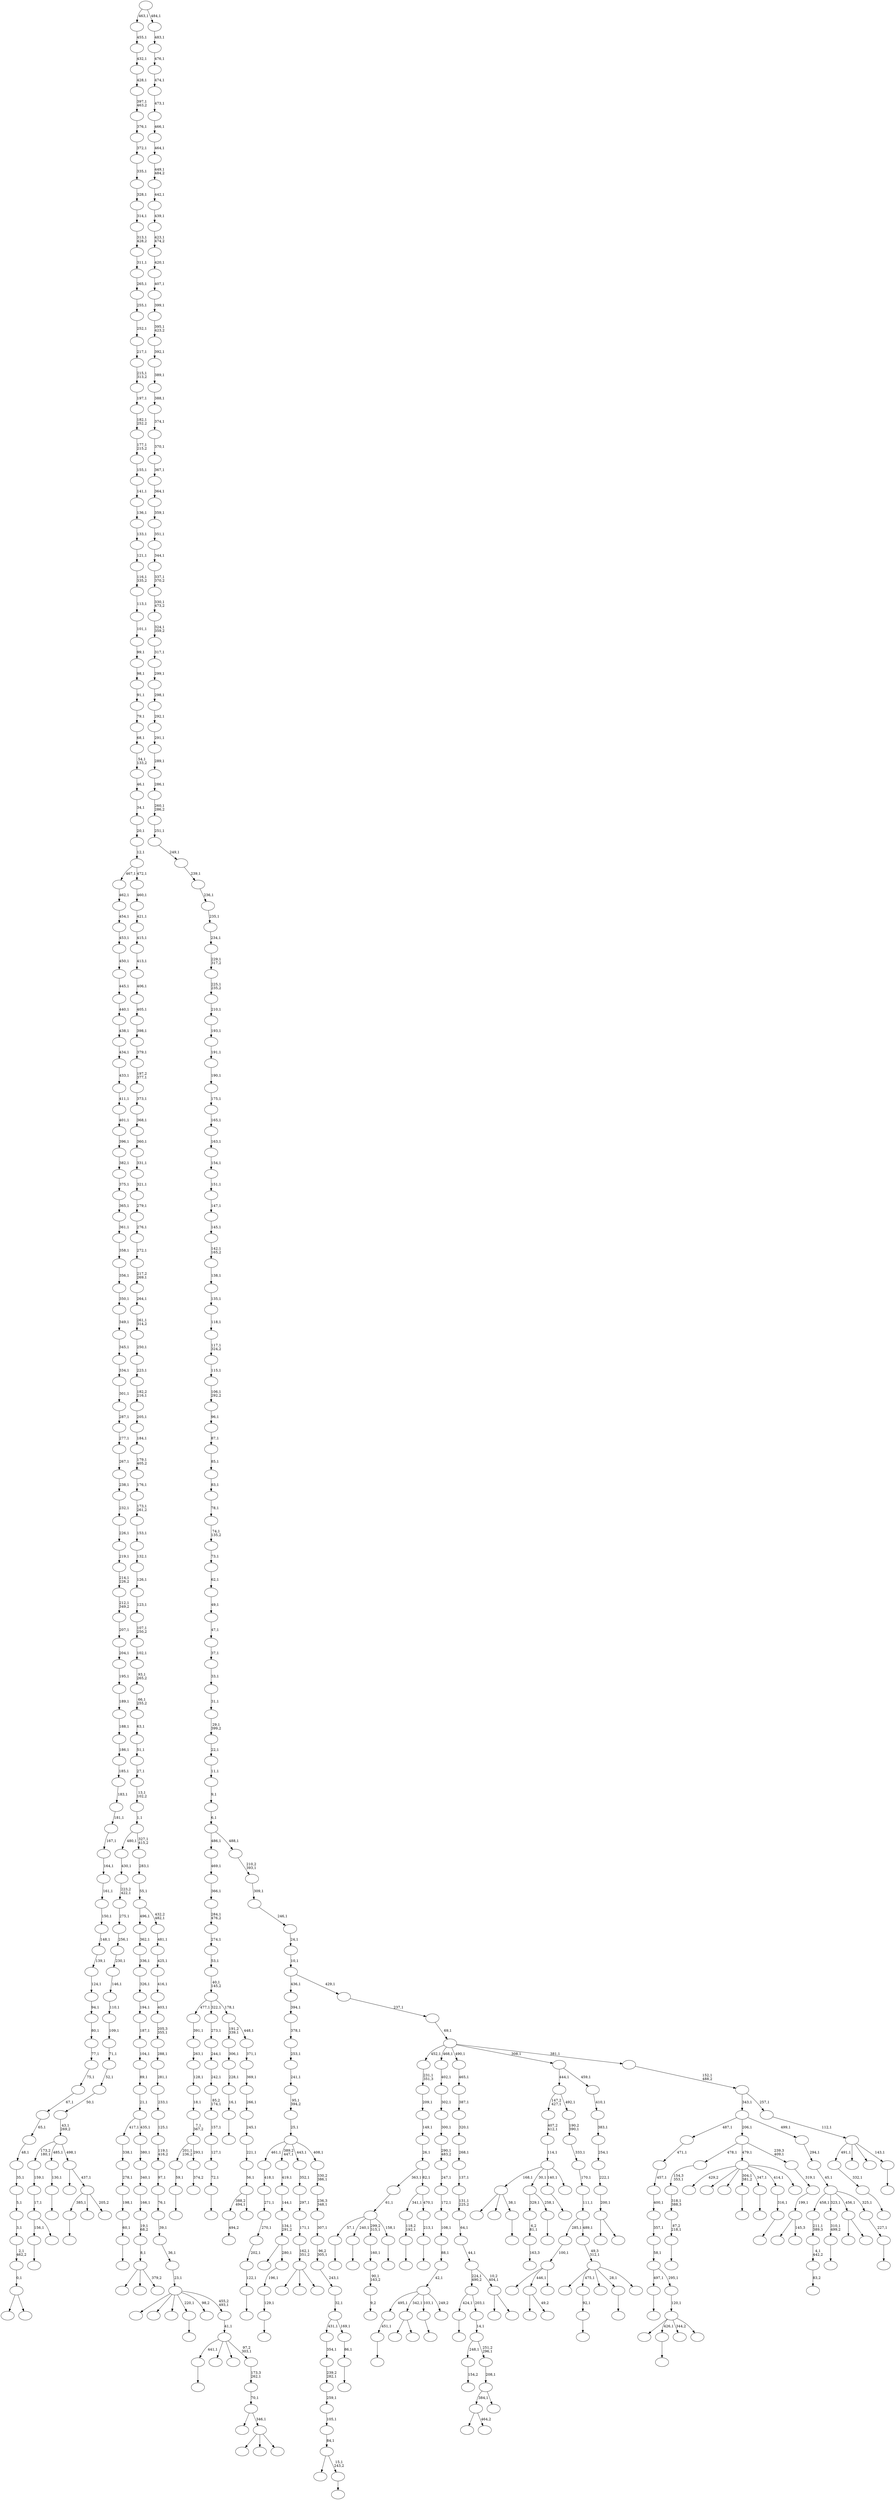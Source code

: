 digraph T {
	600 [label=""]
	599 [label=""]
	598 [label=""]
	597 [label=""]
	596 [label=""]
	595 [label=""]
	594 [label=""]
	593 [label=""]
	592 [label=""]
	591 [label=""]
	590 [label=""]
	589 [label=""]
	588 [label=""]
	587 [label=""]
	586 [label=""]
	585 [label=""]
	584 [label=""]
	583 [label=""]
	582 [label=""]
	581 [label=""]
	580 [label=""]
	579 [label=""]
	578 [label=""]
	577 [label=""]
	576 [label=""]
	575 [label=""]
	574 [label=""]
	573 [label=""]
	572 [label=""]
	571 [label=""]
	570 [label=""]
	569 [label=""]
	568 [label=""]
	567 [label=""]
	566 [label=""]
	565 [label=""]
	564 [label=""]
	563 [label=""]
	562 [label=""]
	561 [label=""]
	560 [label=""]
	559 [label=""]
	558 [label=""]
	557 [label=""]
	556 [label=""]
	555 [label=""]
	554 [label=""]
	553 [label=""]
	552 [label=""]
	551 [label=""]
	550 [label=""]
	549 [label=""]
	548 [label=""]
	547 [label=""]
	546 [label=""]
	545 [label=""]
	544 [label=""]
	543 [label=""]
	542 [label=""]
	541 [label=""]
	540 [label=""]
	539 [label=""]
	538 [label=""]
	537 [label=""]
	536 [label=""]
	535 [label=""]
	534 [label=""]
	533 [label=""]
	532 [label=""]
	531 [label=""]
	530 [label=""]
	529 [label=""]
	528 [label=""]
	527 [label=""]
	526 [label=""]
	525 [label=""]
	524 [label=""]
	523 [label=""]
	522 [label=""]
	521 [label=""]
	520 [label=""]
	519 [label=""]
	518 [label=""]
	517 [label=""]
	516 [label=""]
	515 [label=""]
	514 [label=""]
	513 [label=""]
	512 [label=""]
	511 [label=""]
	510 [label=""]
	509 [label=""]
	508 [label=""]
	507 [label=""]
	506 [label=""]
	505 [label=""]
	504 [label=""]
	503 [label=""]
	502 [label=""]
	501 [label=""]
	500 [label=""]
	499 [label=""]
	498 [label=""]
	497 [label=""]
	496 [label=""]
	495 [label=""]
	494 [label=""]
	493 [label=""]
	492 [label=""]
	491 [label=""]
	490 [label=""]
	489 [label=""]
	488 [label=""]
	487 [label=""]
	486 [label=""]
	485 [label=""]
	484 [label=""]
	483 [label=""]
	482 [label=""]
	481 [label=""]
	480 [label=""]
	479 [label=""]
	478 [label=""]
	477 [label=""]
	476 [label=""]
	475 [label=""]
	474 [label=""]
	473 [label=""]
	472 [label=""]
	471 [label=""]
	470 [label=""]
	469 [label=""]
	468 [label=""]
	467 [label=""]
	466 [label=""]
	465 [label=""]
	464 [label=""]
	463 [label=""]
	462 [label=""]
	461 [label=""]
	460 [label=""]
	459 [label=""]
	458 [label=""]
	457 [label=""]
	456 [label=""]
	455 [label=""]
	454 [label=""]
	453 [label=""]
	452 [label=""]
	451 [label=""]
	450 [label=""]
	449 [label=""]
	448 [label=""]
	447 [label=""]
	446 [label=""]
	445 [label=""]
	444 [label=""]
	443 [label=""]
	442 [label=""]
	441 [label=""]
	440 [label=""]
	439 [label=""]
	438 [label=""]
	437 [label=""]
	436 [label=""]
	435 [label=""]
	434 [label=""]
	433 [label=""]
	432 [label=""]
	431 [label=""]
	430 [label=""]
	429 [label=""]
	428 [label=""]
	427 [label=""]
	426 [label=""]
	425 [label=""]
	424 [label=""]
	423 [label=""]
	422 [label=""]
	421 [label=""]
	420 [label=""]
	419 [label=""]
	418 [label=""]
	417 [label=""]
	416 [label=""]
	415 [label=""]
	414 [label=""]
	413 [label=""]
	412 [label=""]
	411 [label=""]
	410 [label=""]
	409 [label=""]
	408 [label=""]
	407 [label=""]
	406 [label=""]
	405 [label=""]
	404 [label=""]
	403 [label=""]
	402 [label=""]
	401 [label=""]
	400 [label=""]
	399 [label=""]
	398 [label=""]
	397 [label=""]
	396 [label=""]
	395 [label=""]
	394 [label=""]
	393 [label=""]
	392 [label=""]
	391 [label=""]
	390 [label=""]
	389 [label=""]
	388 [label=""]
	387 [label=""]
	386 [label=""]
	385 [label=""]
	384 [label=""]
	383 [label=""]
	382 [label=""]
	381 [label=""]
	380 [label=""]
	379 [label=""]
	378 [label=""]
	377 [label=""]
	376 [label=""]
	375 [label=""]
	374 [label=""]
	373 [label=""]
	372 [label=""]
	371 [label=""]
	370 [label=""]
	369 [label=""]
	368 [label=""]
	367 [label=""]
	366 [label=""]
	365 [label=""]
	364 [label=""]
	363 [label=""]
	362 [label=""]
	361 [label=""]
	360 [label=""]
	359 [label=""]
	358 [label=""]
	357 [label=""]
	356 [label=""]
	355 [label=""]
	354 [label=""]
	353 [label=""]
	352 [label=""]
	351 [label=""]
	350 [label=""]
	349 [label=""]
	348 [label=""]
	347 [label=""]
	346 [label=""]
	345 [label=""]
	344 [label=""]
	343 [label=""]
	342 [label=""]
	341 [label=""]
	340 [label=""]
	339 [label=""]
	338 [label=""]
	337 [label=""]
	336 [label=""]
	335 [label=""]
	334 [label=""]
	333 [label=""]
	332 [label=""]
	331 [label=""]
	330 [label=""]
	329 [label=""]
	328 [label=""]
	327 [label=""]
	326 [label=""]
	325 [label=""]
	324 [label=""]
	323 [label=""]
	322 [label=""]
	321 [label=""]
	320 [label=""]
	319 [label=""]
	318 [label=""]
	317 [label=""]
	316 [label=""]
	315 [label=""]
	314 [label=""]
	313 [label=""]
	312 [label=""]
	311 [label=""]
	310 [label=""]
	309 [label=""]
	308 [label=""]
	307 [label=""]
	306 [label=""]
	305 [label=""]
	304 [label=""]
	303 [label=""]
	302 [label=""]
	301 [label=""]
	300 [label=""]
	299 [label=""]
	298 [label=""]
	297 [label=""]
	296 [label=""]
	295 [label=""]
	294 [label=""]
	293 [label=""]
	292 [label=""]
	291 [label=""]
	290 [label=""]
	289 [label=""]
	288 [label=""]
	287 [label=""]
	286 [label=""]
	285 [label=""]
	284 [label=""]
	283 [label=""]
	282 [label=""]
	281 [label=""]
	280 [label=""]
	279 [label=""]
	278 [label=""]
	277 [label=""]
	276 [label=""]
	275 [label=""]
	274 [label=""]
	273 [label=""]
	272 [label=""]
	271 [label=""]
	270 [label=""]
	269 [label=""]
	268 [label=""]
	267 [label=""]
	266 [label=""]
	265 [label=""]
	264 [label=""]
	263 [label=""]
	262 [label=""]
	261 [label=""]
	260 [label=""]
	259 [label=""]
	258 [label=""]
	257 [label=""]
	256 [label=""]
	255 [label=""]
	254 [label=""]
	253 [label=""]
	252 [label=""]
	251 [label=""]
	250 [label=""]
	249 [label=""]
	248 [label=""]
	247 [label=""]
	246 [label=""]
	245 [label=""]
	244 [label=""]
	243 [label=""]
	242 [label=""]
	241 [label=""]
	240 [label=""]
	239 [label=""]
	238 [label=""]
	237 [label=""]
	236 [label=""]
	235 [label=""]
	234 [label=""]
	233 [label=""]
	232 [label=""]
	231 [label=""]
	230 [label=""]
	229 [label=""]
	228 [label=""]
	227 [label=""]
	226 [label=""]
	225 [label=""]
	224 [label=""]
	223 [label=""]
	222 [label=""]
	221 [label=""]
	220 [label=""]
	219 [label=""]
	218 [label=""]
	217 [label=""]
	216 [label=""]
	215 [label=""]
	214 [label=""]
	213 [label=""]
	212 [label=""]
	211 [label=""]
	210 [label=""]
	209 [label=""]
	208 [label=""]
	207 [label=""]
	206 [label=""]
	205 [label=""]
	204 [label=""]
	203 [label=""]
	202 [label=""]
	201 [label=""]
	200 [label=""]
	199 [label=""]
	198 [label=""]
	197 [label=""]
	196 [label=""]
	195 [label=""]
	194 [label=""]
	193 [label=""]
	192 [label=""]
	191 [label=""]
	190 [label=""]
	189 [label=""]
	188 [label=""]
	187 [label=""]
	186 [label=""]
	185 [label=""]
	184 [label=""]
	183 [label=""]
	182 [label=""]
	181 [label=""]
	180 [label=""]
	179 [label=""]
	178 [label=""]
	177 [label=""]
	176 [label=""]
	175 [label=""]
	174 [label=""]
	173 [label=""]
	172 [label=""]
	171 [label=""]
	170 [label=""]
	169 [label=""]
	168 [label=""]
	167 [label=""]
	166 [label=""]
	165 [label=""]
	164 [label=""]
	163 [label=""]
	162 [label=""]
	161 [label=""]
	160 [label=""]
	159 [label=""]
	158 [label=""]
	157 [label=""]
	156 [label=""]
	155 [label=""]
	154 [label=""]
	153 [label=""]
	152 [label=""]
	151 [label=""]
	150 [label=""]
	149 [label=""]
	148 [label=""]
	147 [label=""]
	146 [label=""]
	145 [label=""]
	144 [label=""]
	143 [label=""]
	142 [label=""]
	141 [label=""]
	140 [label=""]
	139 [label=""]
	138 [label=""]
	137 [label=""]
	136 [label=""]
	135 [label=""]
	134 [label=""]
	133 [label=""]
	132 [label=""]
	131 [label=""]
	130 [label=""]
	129 [label=""]
	128 [label=""]
	127 [label=""]
	126 [label=""]
	125 [label=""]
	124 [label=""]
	123 [label=""]
	122 [label=""]
	121 [label=""]
	120 [label=""]
	119 [label=""]
	118 [label=""]
	117 [label=""]
	116 [label=""]
	115 [label=""]
	114 [label=""]
	113 [label=""]
	112 [label=""]
	111 [label=""]
	110 [label=""]
	109 [label=""]
	108 [label=""]
	107 [label=""]
	106 [label=""]
	105 [label=""]
	104 [label=""]
	103 [label=""]
	102 [label=""]
	101 [label=""]
	100 [label=""]
	99 [label=""]
	98 [label=""]
	97 [label=""]
	96 [label=""]
	95 [label=""]
	94 [label=""]
	93 [label=""]
	92 [label=""]
	91 [label=""]
	90 [label=""]
	89 [label=""]
	88 [label=""]
	87 [label=""]
	86 [label=""]
	85 [label=""]
	84 [label=""]
	83 [label=""]
	82 [label=""]
	81 [label=""]
	80 [label=""]
	79 [label=""]
	78 [label=""]
	77 [label=""]
	76 [label=""]
	75 [label=""]
	74 [label=""]
	73 [label=""]
	72 [label=""]
	71 [label=""]
	70 [label=""]
	69 [label=""]
	68 [label=""]
	67 [label=""]
	66 [label=""]
	65 [label=""]
	64 [label=""]
	63 [label=""]
	62 [label=""]
	61 [label=""]
	60 [label=""]
	59 [label=""]
	58 [label=""]
	57 [label=""]
	56 [label=""]
	55 [label=""]
	54 [label=""]
	53 [label=""]
	52 [label=""]
	51 [label=""]
	50 [label=""]
	49 [label=""]
	48 [label=""]
	47 [label=""]
	46 [label=""]
	45 [label=""]
	44 [label=""]
	43 [label=""]
	42 [label=""]
	41 [label=""]
	40 [label=""]
	39 [label=""]
	38 [label=""]
	37 [label=""]
	36 [label=""]
	35 [label=""]
	34 [label=""]
	33 [label=""]
	32 [label=""]
	31 [label=""]
	30 [label=""]
	29 [label=""]
	28 [label=""]
	27 [label=""]
	26 [label=""]
	25 [label=""]
	24 [label=""]
	23 [label=""]
	22 [label=""]
	21 [label=""]
	20 [label=""]
	19 [label=""]
	18 [label=""]
	17 [label=""]
	16 [label=""]
	15 [label=""]
	14 [label=""]
	13 [label=""]
	12 [label=""]
	11 [label=""]
	10 [label=""]
	9 [label=""]
	8 [label=""]
	7 [label=""]
	6 [label=""]
	5 [label=""]
	4 [label=""]
	3 [label=""]
	2 [label=""]
	1 [label=""]
	0 [label=""]
	599 -> 600 [label=""]
	596 -> 597 [label=""]
	594 -> 595 [label=""]
	592 -> 593 [label=""]
	591 -> 592 [label="60,1"]
	590 -> 591 [label="198,1"]
	589 -> 590 [label="278,1"]
	588 -> 589 [label="338,1"]
	584 -> 599 [label="156,1"]
	584 -> 585 [label=""]
	583 -> 584 [label="17,1"]
	582 -> 583 [label="159,1"]
	580 -> 581 [label=""]
	579 -> 580 [label="130,1"]
	576 -> 577 [label=""]
	575 -> 576 [label="118,2\n192,1"]
	567 -> 568 [label="9,2"]
	566 -> 567 [label="90,1\n163,2"]
	565 -> 566 [label="160,1"]
	563 -> 564 [label="83,2"]
	562 -> 563 [label="4,1\n442,2"]
	561 -> 562 [label="211,1\n389,3"]
	559 -> 560 [label=""]
	558 -> 559 [label="59,1"]
	556 -> 557 [label="374,2"]
	555 -> 558 [label="201,1\n236,2"]
	555 -> 556 [label="293,1"]
	554 -> 555 [label="7,1\n367,2"]
	553 -> 554 [label="18,1"]
	552 -> 553 [label="128,1"]
	551 -> 552 [label="263,1"]
	550 -> 551 [label="391,1"]
	548 -> 549 [label="163,3"]
	547 -> 548 [label="6,2\n81,1"]
	545 -> 546 [label=""]
	542 -> 543 [label=""]
	539 -> 540 [label=""]
	538 -> 539 [label="87,2\n218,1"]
	537 -> 538 [label="318,1\n388,3"]
	536 -> 537 [label="154,3\n353,1"]
	532 -> 533 [label="494,2"]
	530 -> 586 [label=""]
	530 -> 531 [label=""]
	529 -> 530 [label="0,1"]
	528 -> 529 [label="2,1\n462,2"]
	527 -> 528 [label="3,1"]
	526 -> 527 [label="5,1"]
	525 -> 526 [label="35,1"]
	524 -> 525 [label="48,1"]
	523 -> 524 [label="65,1"]
	522 -> 523 [label="67,1"]
	521 -> 522 [label="75,1"]
	520 -> 521 [label="77,1"]
	519 -> 520 [label="80,1"]
	518 -> 519 [label="94,1"]
	517 -> 518 [label="124,1"]
	516 -> 517 [label="139,1"]
	515 -> 516 [label="148,1"]
	514 -> 515 [label="150,1"]
	513 -> 514 [label="161,1"]
	512 -> 513 [label="164,1"]
	511 -> 512 [label="167,1"]
	510 -> 511 [label="181,1"]
	509 -> 510 [label="183,1"]
	508 -> 509 [label="185,1"]
	507 -> 508 [label="186,1"]
	506 -> 507 [label="188,1"]
	505 -> 506 [label="189,1"]
	504 -> 505 [label="195,1"]
	503 -> 504 [label="204,1"]
	502 -> 503 [label="207,1"]
	501 -> 502 [label="212,1\n349,2"]
	500 -> 501 [label="214,1\n226,2"]
	499 -> 500 [label="219,1"]
	498 -> 499 [label="226,1"]
	497 -> 498 [label="232,1"]
	496 -> 497 [label="238,1"]
	495 -> 496 [label="267,1"]
	494 -> 495 [label="277,1"]
	493 -> 494 [label="287,1"]
	492 -> 493 [label="301,1"]
	491 -> 492 [label="334,1"]
	490 -> 491 [label="345,1"]
	489 -> 490 [label="349,1"]
	488 -> 489 [label="350,1"]
	487 -> 488 [label="356,1"]
	486 -> 487 [label="358,1"]
	485 -> 486 [label="361,1"]
	484 -> 485 [label="365,1"]
	483 -> 484 [label="375,1"]
	482 -> 483 [label="382,1"]
	481 -> 482 [label="396,1"]
	480 -> 481 [label="401,1"]
	479 -> 480 [label="411,1"]
	478 -> 479 [label="433,1"]
	477 -> 478 [label="434,1"]
	476 -> 477 [label="438,1"]
	475 -> 476 [label="440,1"]
	474 -> 475 [label="445,1"]
	473 -> 474 [label="450,1"]
	472 -> 473 [label="453,1"]
	471 -> 472 [label="454,1"]
	470 -> 471 [label="462,1"]
	468 -> 469 [label=""]
	467 -> 468 [label="451,1"]
	464 -> 465 [label=""]
	463 -> 464 [label="92,1"]
	459 -> 534 [label=""]
	459 -> 460 [label="464,2"]
	457 -> 458 [label=""]
	453 -> 454 [label=""]
	452 -> 453 [label="16,1"]
	451 -> 452 [label="228,1"]
	450 -> 451 [label="306,1"]
	446 -> 598 [label=""]
	446 -> 447 [label=""]
	444 -> 445 [label=""]
	442 -> 443 [label=""]
	441 -> 442 [label="332,1"]
	439 -> 440 [label=""]
	438 -> 541 [label=""]
	438 -> 449 [label=""]
	438 -> 439 [label="38,1"]
	436 -> 437 [label=""]
	435 -> 436 [label="72,1"]
	434 -> 435 [label="127,1"]
	433 -> 434 [label="157,1"]
	432 -> 433 [label="85,2\n174,1"]
	431 -> 432 [label="242,1"]
	430 -> 431 [label="244,1"]
	429 -> 430 [label="273,1"]
	427 -> 428 [label=""]
	426 -> 427 [label="310,1\n499,2"]
	423 -> 424 [label=""]
	422 -> 596 [label="57,1"]
	422 -> 594 [label="240,1"]
	422 -> 565 [label="299,2\n315,1"]
	422 -> 423 [label="158,1"]
	421 -> 422 [label="61,1"]
	418 -> 419 [label=""]
	417 -> 547 [label="329,1"]
	417 -> 418 [label="258,1"]
	415 -> 416 [label=""]
	414 -> 415 [label="122,1"]
	413 -> 414 [label="202,1"]
	412 -> 413 [label="270,1"]
	411 -> 412 [label="271,1"]
	410 -> 411 [label="418,1"]
	407 -> 532 [label="388,2\n494,1"]
	407 -> 408 [label=""]
	406 -> 407 [label="56,1"]
	405 -> 406 [label="221,1"]
	404 -> 405 [label="245,1"]
	403 -> 404 [label="266,1"]
	402 -> 403 [label="369,1"]
	401 -> 402 [label="371,1"]
	400 -> 450 [label="191,2\n339,1"]
	400 -> 401 [label="448,1"]
	399 -> 550 [label="477,1"]
	399 -> 429 [label="322,1"]
	399 -> 400 [label="178,1"]
	398 -> 399 [label="40,1\n145,2"]
	397 -> 398 [label="53,1"]
	396 -> 397 [label="274,1"]
	395 -> 396 [label="284,1\n476,2"]
	394 -> 395 [label="366,1"]
	393 -> 394 [label="469,1"]
	391 -> 392 [label=""]
	389 -> 390 [label=""]
	387 -> 388 [label=""]
	386 -> 572 [label=""]
	386 -> 387 [label="15,1\n243,2"]
	385 -> 386 [label="84,1"]
	384 -> 385 [label="105,1"]
	383 -> 384 [label="259,1"]
	382 -> 383 [label="239,2\n282,1"]
	381 -> 382 [label="354,1"]
	379 -> 380 [label=""]
	376 -> 377 [label=""]
	374 -> 375 [label=""]
	373 -> 374 [label="316,1"]
	371 -> 372 [label=""]
	368 -> 369 [label="154,2"]
	365 -> 366 [label=""]
	363 -> 364 [label=""]
	362 -> 363 [label="129,1"]
	361 -> 362 [label="196,1"]
	360 -> 570 [label=""]
	360 -> 361 [label="280,1"]
	359 -> 360 [label="134,1\n291,2"]
	358 -> 359 [label="144,1"]
	357 -> 358 [label="419,1"]
	353 -> 587 [label=""]
	353 -> 409 [label=""]
	353 -> 354 [label="379,2"]
	352 -> 353 [label="8,1"]
	351 -> 352 [label="19,1\n68,2"]
	350 -> 351 [label="166,1"]
	349 -> 350 [label="340,1"]
	348 -> 349 [label="380,1"]
	347 -> 588 [label="417,1"]
	347 -> 348 [label="435,1"]
	346 -> 347 [label="21,1"]
	345 -> 346 [label="89,1"]
	344 -> 345 [label="104,1"]
	343 -> 344 [label="187,1"]
	342 -> 343 [label="194,1"]
	341 -> 342 [label="326,1"]
	340 -> 341 [label="336,1"]
	339 -> 340 [label="362,1"]
	336 -> 438 [label="168,1"]
	336 -> 417 [label="30,1"]
	336 -> 389 [label="140,1"]
	336 -> 337 [label=""]
	335 -> 336 [label="114,1"]
	334 -> 335 [label="407,2\n412,1"]
	332 -> 573 [label="429,2"]
	332 -> 448 [label=""]
	332 -> 425 [label=""]
	332 -> 391 [label="304,1\n381,2"]
	332 -> 379 [label="347,1"]
	332 -> 373 [label="414,1"]
	332 -> 333 [label=""]
	330 -> 355 [label=""]
	330 -> 331 [label="49,2"]
	328 -> 461 [label=""]
	328 -> 330 [label="446,1"]
	328 -> 329 [label=""]
	327 -> 328 [label="100,1"]
	325 -> 574 [label=""]
	325 -> 444 [label="426,1"]
	325 -> 338 [label="344,2"]
	325 -> 326 [label=""]
	324 -> 325 [label="120,1"]
	323 -> 371 [label="497,1"]
	323 -> 324 [label="295,1"]
	322 -> 323 [label="58,1"]
	321 -> 322 [label="357,1"]
	320 -> 321 [label="400,1"]
	319 -> 320 [label="457,1"]
	318 -> 319 [label="471,1"]
	314 -> 315 [label=""]
	313 -> 314 [label="213,1"]
	312 -> 575 [label="341,1"]
	312 -> 313 [label="470,1"]
	311 -> 421 [label="363,1"]
	311 -> 312 [label="82,1"]
	310 -> 311 [label="26,1"]
	309 -> 310 [label="149,1"]
	308 -> 309 [label="209,1"]
	307 -> 308 [label="231,1\n351,3"]
	305 -> 462 [label=""]
	305 -> 306 [label="145,3"]
	304 -> 305 [label="199,1"]
	303 -> 304 [label="319,1"]
	302 -> 536 [label="478,1"]
	302 -> 332 [label="479,1"]
	302 -> 303 [label="239,3\n409,1"]
	299 -> 467 [label="495,1"]
	299 -> 446 [label="342,1"]
	299 -> 376 [label="103,1"]
	299 -> 300 [label="249,2"]
	298 -> 299 [label="42,1"]
	297 -> 298 [label="88,1"]
	296 -> 297 [label="108,1"]
	295 -> 296 [label="172,1"]
	294 -> 295 [label="247,1"]
	293 -> 294 [label="290,1\n483,2"]
	292 -> 293 [label="300,1"]
	291 -> 292 [label="302,1"]
	290 -> 291 [label="402,1"]
	288 -> 578 [label=""]
	288 -> 289 [label=""]
	284 -> 285 [label=""]
	281 -> 420 [label=""]
	281 -> 317 [label=""]
	281 -> 282 [label=""]
	280 -> 281 [label="162,1\n351,2"]
	279 -> 280 [label="171,1"]
	278 -> 279 [label="297,1"]
	277 -> 278 [label="352,1"]
	274 -> 457 [label="385,1"]
	274 -> 301 [label=""]
	274 -> 275 [label="205,2"]
	273 -> 378 [label=""]
	273 -> 274 [label="437,1"]
	272 -> 582 [label="173,2\n180,1"]
	272 -> 579 [label="485,1"]
	272 -> 273 [label="498,1"]
	271 -> 272 [label="43,1\n269,2"]
	270 -> 271 [label="50,1"]
	269 -> 270 [label="52,1"]
	268 -> 269 [label="71,1"]
	267 -> 268 [label="109,1"]
	266 -> 267 [label="110,1"]
	265 -> 266 [label="146,1"]
	264 -> 265 [label="230,1"]
	263 -> 264 [label="256,1"]
	262 -> 263 [label="275,1"]
	261 -> 262 [label="223,2\n422,1"]
	260 -> 261 [label="430,1"]
	258 -> 535 [label=""]
	258 -> 356 [label=""]
	258 -> 259 [label=""]
	257 -> 367 [label=""]
	257 -> 258 [label="346,1"]
	256 -> 257 [label="70,1"]
	255 -> 256 [label="173,3\n262,1"]
	254 -> 545 [label="441,1"]
	254 -> 455 [label=""]
	254 -> 286 [label=""]
	254 -> 255 [label="97,2\n303,1"]
	253 -> 254 [label="41,1"]
	252 -> 544 [label=""]
	252 -> 466 [label=""]
	252 -> 370 [label=""]
	252 -> 365 [label="220,1"]
	252 -> 283 [label="98,2"]
	252 -> 253 [label="455,2\n493,1"]
	251 -> 252 [label="23,1"]
	250 -> 251 [label="36,1"]
	249 -> 250 [label="39,1"]
	248 -> 249 [label="76,1"]
	247 -> 248 [label="97,1"]
	246 -> 247 [label="119,1\n416,2"]
	245 -> 246 [label="125,1"]
	244 -> 245 [label="233,1"]
	243 -> 244 [label="281,1"]
	242 -> 243 [label="288,1"]
	241 -> 242 [label="205,3\n355,1"]
	240 -> 241 [label="403,1"]
	239 -> 240 [label="416,1"]
	238 -> 239 [label="425,1"]
	237 -> 238 [label="481,1"]
	236 -> 339 [label="496,1"]
	236 -> 237 [label="432,2\n482,1"]
	235 -> 236 [label="55,1"]
	234 -> 235 [label="283,1"]
	233 -> 260 [label="480,1"]
	233 -> 234 [label="327,1\n415,2"]
	232 -> 233 [label="1,1"]
	231 -> 232 [label="13,1\n102,2"]
	230 -> 231 [label="27,1"]
	229 -> 230 [label="51,1"]
	228 -> 229 [label="63,1"]
	227 -> 228 [label="66,1\n255,2"]
	226 -> 227 [label="93,1\n265,2"]
	225 -> 226 [label="102,1"]
	224 -> 225 [label="107,1\n250,2"]
	223 -> 224 [label="123,1"]
	222 -> 223 [label="126,1"]
	221 -> 222 [label="132,1"]
	220 -> 221 [label="153,1"]
	219 -> 220 [label="173,1\n261,2"]
	218 -> 219 [label="176,1"]
	217 -> 218 [label="179,1\n405,2"]
	216 -> 217 [label="184,1"]
	215 -> 216 [label="205,1"]
	214 -> 215 [label="182,2\n216,1"]
	213 -> 214 [label="223,1"]
	212 -> 213 [label="250,1"]
	211 -> 212 [label="261,1\n314,2"]
	210 -> 211 [label="264,1"]
	209 -> 210 [label="217,2\n269,1"]
	208 -> 209 [label="272,1"]
	207 -> 208 [label="276,1"]
	206 -> 207 [label="279,1"]
	205 -> 206 [label="321,1"]
	204 -> 205 [label="331,1"]
	203 -> 204 [label="360,1"]
	202 -> 203 [label="368,1"]
	201 -> 202 [label="373,1"]
	200 -> 201 [label="197,2\n377,1"]
	199 -> 200 [label="379,1"]
	198 -> 199 [label="398,1"]
	197 -> 198 [label="405,1"]
	196 -> 197 [label="406,1"]
	195 -> 196 [label="413,1"]
	194 -> 195 [label="415,1"]
	193 -> 194 [label="421,1"]
	192 -> 193 [label="460,1"]
	191 -> 470 [label="467,1"]
	191 -> 192 [label="472,1"]
	190 -> 191 [label="12,1"]
	189 -> 190 [label="20,1"]
	188 -> 189 [label="34,1"]
	187 -> 188 [label="46,1"]
	186 -> 187 [label="54,1\n133,2"]
	185 -> 186 [label="68,1"]
	184 -> 185 [label="79,1"]
	183 -> 184 [label="91,1"]
	182 -> 183 [label="98,1"]
	181 -> 182 [label="99,1"]
	180 -> 181 [label="101,1"]
	179 -> 180 [label="113,1"]
	178 -> 179 [label="116,1\n335,2"]
	177 -> 178 [label="121,1"]
	176 -> 177 [label="133,1"]
	175 -> 176 [label="136,1"]
	174 -> 175 [label="141,1"]
	173 -> 174 [label="155,1"]
	172 -> 173 [label="177,1\n215,2"]
	171 -> 172 [label="182,1\n252,2"]
	170 -> 171 [label="197,1"]
	169 -> 170 [label="215,1\n313,2"]
	168 -> 169 [label="217,1"]
	167 -> 168 [label="252,1"]
	166 -> 167 [label="255,1"]
	165 -> 166 [label="265,1"]
	164 -> 165 [label="311,1"]
	163 -> 164 [label="313,1\n428,2"]
	162 -> 163 [label="314,1"]
	161 -> 162 [label="328,1"]
	160 -> 161 [label="335,1"]
	159 -> 160 [label="372,1"]
	158 -> 159 [label="376,1"]
	157 -> 158 [label="397,1\n463,2"]
	156 -> 157 [label="428,1"]
	155 -> 156 [label="432,1"]
	154 -> 155 [label="455,1"]
	152 -> 459 [label="384,1"]
	152 -> 153 [label=""]
	151 -> 152 [label="208,1"]
	150 -> 368 [label="248,1"]
	150 -> 151 [label="251,2\n296,1"]
	149 -> 150 [label="14,1"]
	148 -> 542 [label="424,1"]
	148 -> 149 [label="203,1"]
	146 -> 569 [label=""]
	146 -> 463 [label="475,1"]
	146 -> 456 [label=""]
	146 -> 284 [label="28,1"]
	146 -> 147 [label=""]
	145 -> 146 [label="49,3\n312,1"]
	144 -> 327 [label="285,1"]
	144 -> 145 [label="489,1"]
	143 -> 144 [label="111,1"]
	142 -> 143 [label="170,1"]
	141 -> 142 [label="333,1"]
	140 -> 141 [label="190,2\n390,1"]
	139 -> 334 [label="147,2\n427,1"]
	139 -> 140 [label="492,1"]
	137 -> 138 [label=""]
	136 -> 137 [label="86,1"]
	135 -> 381 [label="431,1"]
	135 -> 136 [label="169,1"]
	134 -> 135 [label="32,1"]
	133 -> 134 [label="243,1"]
	132 -> 133 [label="96,2\n305,1"]
	131 -> 132 [label="307,1"]
	130 -> 131 [label="236,3\n348,1"]
	129 -> 130 [label="330,2\n386,1"]
	128 -> 410 [label="461,1"]
	128 -> 357 [label="389,2\n447,1"]
	128 -> 277 [label="443,1"]
	128 -> 129 [label="408,1"]
	127 -> 128 [label="25,1"]
	126 -> 127 [label="95,1\n394,2"]
	125 -> 126 [label="241,1"]
	124 -> 125 [label="253,1"]
	123 -> 124 [label="378,1"]
	122 -> 123 [label="394,1"]
	120 -> 121 [label=""]
	119 -> 120 [label="227,1"]
	118 -> 561 [label="458,1"]
	118 -> 426 [label="323,1"]
	118 -> 288 [label="456,1"]
	118 -> 119 [label="325,1"]
	117 -> 118 [label="45,1"]
	116 -> 117 [label="294,1"]
	115 -> 318 [label="487,1"]
	115 -> 302 [label="206,1"]
	115 -> 116 [label="499,1"]
	113 -> 571 [label=""]
	113 -> 114 [label=""]
	112 -> 148 [label="224,1\n490,2"]
	112 -> 113 [label="10,2\n404,1"]
	111 -> 112 [label="44,1"]
	110 -> 111 [label="64,1"]
	109 -> 110 [label="131,1\n225,2"]
	108 -> 109 [label="137,1"]
	107 -> 108 [label="268,1"]
	106 -> 107 [label="320,1"]
	105 -> 106 [label="387,1"]
	104 -> 105 [label="465,1"]
	102 -> 276 [label=""]
	102 -> 103 [label=""]
	101 -> 102 [label="200,1"]
	100 -> 101 [label="222,1"]
	99 -> 100 [label="254,1"]
	98 -> 99 [label="383,1"]
	97 -> 98 [label="410,1"]
	96 -> 139 [label="444,1"]
	96 -> 97 [label="459,1"]
	94 -> 95 [label=""]
	93 -> 441 [label="491,1"]
	93 -> 316 [label=""]
	93 -> 287 [label=""]
	93 -> 94 [label="143,1"]
	92 -> 93 [label="112,1"]
	91 -> 115 [label="343,1"]
	91 -> 92 [label="257,1"]
	90 -> 91 [label="152,1\n488,2"]
	89 -> 307 [label="452,1"]
	89 -> 290 [label="468,1"]
	89 -> 104 [label="490,1"]
	89 -> 96 [label="308,1"]
	89 -> 90 [label="381,1"]
	88 -> 89 [label="69,1"]
	87 -> 88 [label="237,1"]
	86 -> 122 [label="436,1"]
	86 -> 87 [label="429,1"]
	85 -> 86 [label="10,1"]
	84 -> 85 [label="24,1"]
	83 -> 84 [label="246,1"]
	82 -> 83 [label="309,1"]
	81 -> 82 [label="210,2\n393,1"]
	80 -> 393 [label="486,1"]
	80 -> 81 [label="488,1"]
	79 -> 80 [label="6,1"]
	78 -> 79 [label="9,1"]
	77 -> 78 [label="11,1"]
	76 -> 77 [label="22,1"]
	75 -> 76 [label="29,1\n399,2"]
	74 -> 75 [label="31,1"]
	73 -> 74 [label="33,1"]
	72 -> 73 [label="37,1"]
	71 -> 72 [label="47,1"]
	70 -> 71 [label="49,1"]
	69 -> 70 [label="62,1"]
	68 -> 69 [label="73,1"]
	67 -> 68 [label="74,1\n135,2"]
	66 -> 67 [label="78,1"]
	65 -> 66 [label="83,1"]
	64 -> 65 [label="85,1"]
	63 -> 64 [label="87,1"]
	62 -> 63 [label="96,1"]
	61 -> 62 [label="106,1\n292,2"]
	60 -> 61 [label="115,1"]
	59 -> 60 [label="117,1\n324,2"]
	58 -> 59 [label="118,1"]
	57 -> 58 [label="135,1"]
	56 -> 57 [label="138,1"]
	55 -> 56 [label="142,1\n165,2"]
	54 -> 55 [label="145,1"]
	53 -> 54 [label="147,1"]
	52 -> 53 [label="151,1"]
	51 -> 52 [label="154,1"]
	50 -> 51 [label="163,1"]
	49 -> 50 [label="165,1"]
	48 -> 49 [label="175,1"]
	47 -> 48 [label="190,1"]
	46 -> 47 [label="191,1"]
	45 -> 46 [label="193,1"]
	44 -> 45 [label="210,1"]
	43 -> 44 [label="225,1\n235,2"]
	42 -> 43 [label="229,1\n317,2"]
	41 -> 42 [label="234,1"]
	40 -> 41 [label="235,1"]
	39 -> 40 [label="236,1"]
	38 -> 39 [label="239,1"]
	37 -> 38 [label="249,1"]
	36 -> 37 [label="251,1"]
	35 -> 36 [label="260,1\n286,2"]
	34 -> 35 [label="286,1"]
	33 -> 34 [label="289,1"]
	32 -> 33 [label="291,1"]
	31 -> 32 [label="292,1"]
	30 -> 31 [label="298,1"]
	29 -> 30 [label="299,1"]
	28 -> 29 [label="317,1"]
	27 -> 28 [label="324,1\n359,2"]
	26 -> 27 [label="330,1\n473,2"]
	25 -> 26 [label="337,1\n370,2"]
	24 -> 25 [label="344,1"]
	23 -> 24 [label="351,1"]
	22 -> 23 [label="359,1"]
	21 -> 22 [label="364,1"]
	20 -> 21 [label="367,1"]
	19 -> 20 [label="370,1"]
	18 -> 19 [label="374,1"]
	17 -> 18 [label="388,1"]
	16 -> 17 [label="389,1"]
	15 -> 16 [label="392,1"]
	14 -> 15 [label="395,1\n423,2"]
	13 -> 14 [label="399,1"]
	12 -> 13 [label="407,1"]
	11 -> 12 [label="420,1"]
	10 -> 11 [label="423,1\n474,2"]
	9 -> 10 [label="439,1"]
	8 -> 9 [label="442,1"]
	7 -> 8 [label="449,1\n484,2"]
	6 -> 7 [label="464,1"]
	5 -> 6 [label="466,1"]
	4 -> 5 [label="473,1"]
	3 -> 4 [label="474,1"]
	2 -> 3 [label="476,1"]
	1 -> 2 [label="483,1"]
	0 -> 154 [label="463,1"]
	0 -> 1 [label="484,1"]
}
